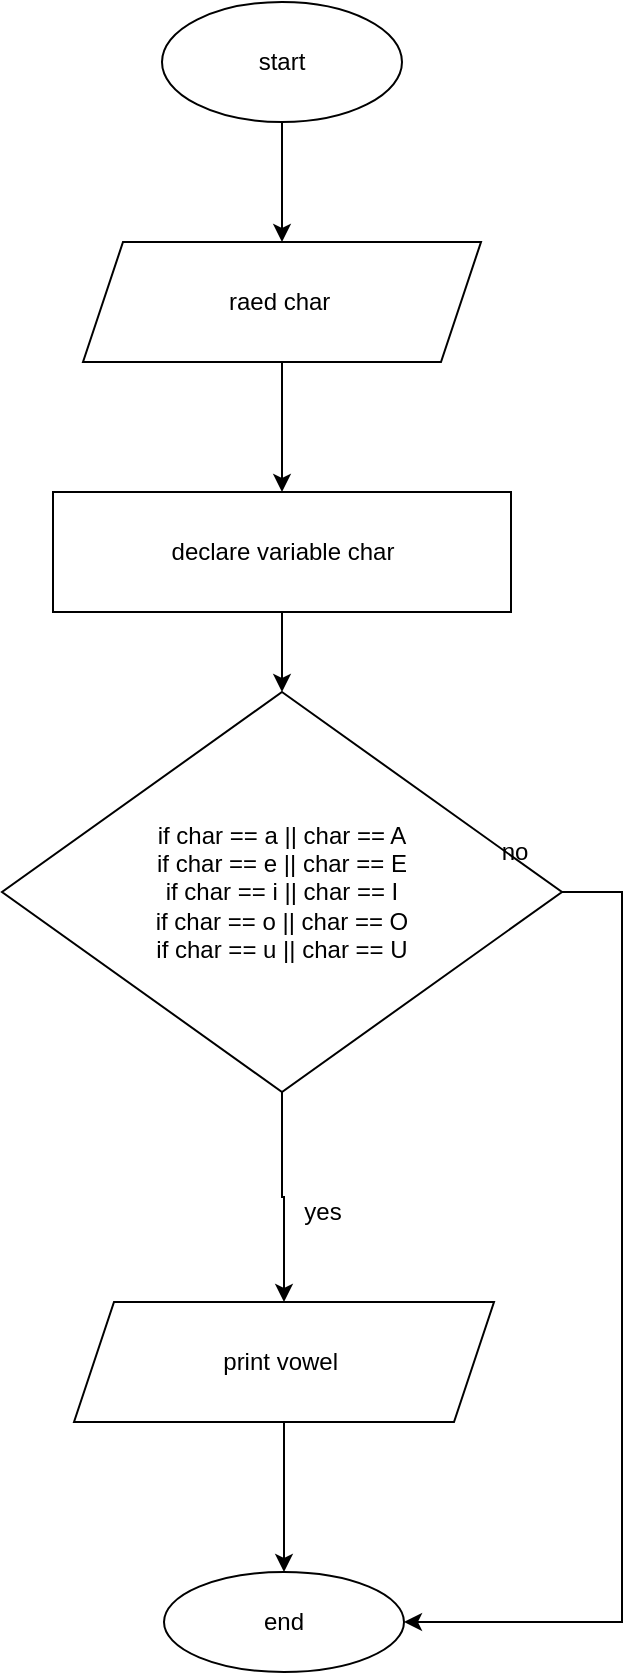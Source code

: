<mxfile version="16.1.2" type="device"><diagram id="bRc3n8mzfnE26TYRajFv" name="Page-1"><mxGraphModel dx="-2040" dy="641" grid="1" gridSize="10" guides="1" tooltips="1" connect="1" arrows="1" fold="1" page="1" pageScale="1" pageWidth="850" pageHeight="1100" math="0" shadow="0"><root><mxCell id="0"/><mxCell id="1" parent="0"/><mxCell id="PGnINvGyFh9deLPR7OIA-1" style="edgeStyle=orthogonalEdgeStyle;rounded=0;orthogonalLoop=1;jettySize=auto;html=1;entryX=0.5;entryY=0;entryDx=0;entryDy=0;" edge="1" parent="1" source="PGnINvGyFh9deLPR7OIA-2" target="PGnINvGyFh9deLPR7OIA-4"><mxGeometry relative="1" as="geometry"/></mxCell><mxCell id="PGnINvGyFh9deLPR7OIA-2" value="start" style="ellipse;whiteSpace=wrap;html=1;" vertex="1" parent="1"><mxGeometry x="3120" y="175" width="120" height="60" as="geometry"/></mxCell><mxCell id="PGnINvGyFh9deLPR7OIA-3" style="edgeStyle=orthogonalEdgeStyle;rounded=0;orthogonalLoop=1;jettySize=auto;html=1;entryX=0.5;entryY=0;entryDx=0;entryDy=0;" edge="1" parent="1" source="PGnINvGyFh9deLPR7OIA-4" target="PGnINvGyFh9deLPR7OIA-6"><mxGeometry relative="1" as="geometry"/></mxCell><mxCell id="PGnINvGyFh9deLPR7OIA-4" value="raed char&amp;nbsp;" style="shape=parallelogram;perimeter=parallelogramPerimeter;whiteSpace=wrap;html=1;fixedSize=1;" vertex="1" parent="1"><mxGeometry x="3080.5" y="295" width="199" height="60" as="geometry"/></mxCell><mxCell id="PGnINvGyFh9deLPR7OIA-5" style="edgeStyle=orthogonalEdgeStyle;rounded=0;orthogonalLoop=1;jettySize=auto;html=1;entryX=0.5;entryY=0;entryDx=0;entryDy=0;" edge="1" parent="1" source="PGnINvGyFh9deLPR7OIA-6" target="PGnINvGyFh9deLPR7OIA-9"><mxGeometry relative="1" as="geometry"/></mxCell><mxCell id="PGnINvGyFh9deLPR7OIA-6" value="declare variable char" style="rounded=0;whiteSpace=wrap;html=1;" vertex="1" parent="1"><mxGeometry x="3065.5" y="420" width="229" height="60" as="geometry"/></mxCell><mxCell id="PGnINvGyFh9deLPR7OIA-7" style="edgeStyle=orthogonalEdgeStyle;rounded=0;orthogonalLoop=1;jettySize=auto;html=1;entryX=0.5;entryY=0;entryDx=0;entryDy=0;" edge="1" parent="1" source="PGnINvGyFh9deLPR7OIA-9" target="PGnINvGyFh9deLPR7OIA-11"><mxGeometry relative="1" as="geometry"/></mxCell><mxCell id="PGnINvGyFh9deLPR7OIA-8" style="edgeStyle=orthogonalEdgeStyle;rounded=0;orthogonalLoop=1;jettySize=auto;html=1;exitX=1;exitY=0.5;exitDx=0;exitDy=0;entryX=1;entryY=0.5;entryDx=0;entryDy=0;" edge="1" parent="1" source="PGnINvGyFh9deLPR7OIA-9" target="PGnINvGyFh9deLPR7OIA-12"><mxGeometry relative="1" as="geometry"><Array as="points"><mxPoint x="3350" y="620"/><mxPoint x="3350" y="985"/></Array></mxGeometry></mxCell><mxCell id="PGnINvGyFh9deLPR7OIA-9" value="if char == a || char == A&lt;br&gt;if char == e || char == E&lt;br&gt;if char == i || char == I&lt;br&gt;if char == o || char == O&lt;br&gt;if char == u || char == U" style="rhombus;whiteSpace=wrap;html=1;" vertex="1" parent="1"><mxGeometry x="3040" y="520" width="280" height="200" as="geometry"/></mxCell><mxCell id="PGnINvGyFh9deLPR7OIA-10" style="edgeStyle=orthogonalEdgeStyle;rounded=0;orthogonalLoop=1;jettySize=auto;html=1;entryX=0.5;entryY=0;entryDx=0;entryDy=0;" edge="1" parent="1" source="PGnINvGyFh9deLPR7OIA-11" target="PGnINvGyFh9deLPR7OIA-12"><mxGeometry relative="1" as="geometry"/></mxCell><mxCell id="PGnINvGyFh9deLPR7OIA-11" value="print vowel&amp;nbsp;" style="shape=parallelogram;perimeter=parallelogramPerimeter;whiteSpace=wrap;html=1;fixedSize=1;" vertex="1" parent="1"><mxGeometry x="3076" y="825" width="210" height="60" as="geometry"/></mxCell><mxCell id="PGnINvGyFh9deLPR7OIA-12" value="end" style="ellipse;whiteSpace=wrap;html=1;" vertex="1" parent="1"><mxGeometry x="3121" y="960" width="120" height="50" as="geometry"/></mxCell><mxCell id="PGnINvGyFh9deLPR7OIA-13" value="no" style="text;html=1;align=center;verticalAlign=middle;resizable=0;points=[];autosize=1;strokeColor=none;fillColor=none;" vertex="1" parent="1"><mxGeometry x="3281" y="590" width="30" height="20" as="geometry"/></mxCell><mxCell id="PGnINvGyFh9deLPR7OIA-14" value="yes" style="text;html=1;align=center;verticalAlign=middle;resizable=0;points=[];autosize=1;strokeColor=none;fillColor=none;" vertex="1" parent="1"><mxGeometry x="3185" y="770" width="30" height="20" as="geometry"/></mxCell></root></mxGraphModel></diagram></mxfile>